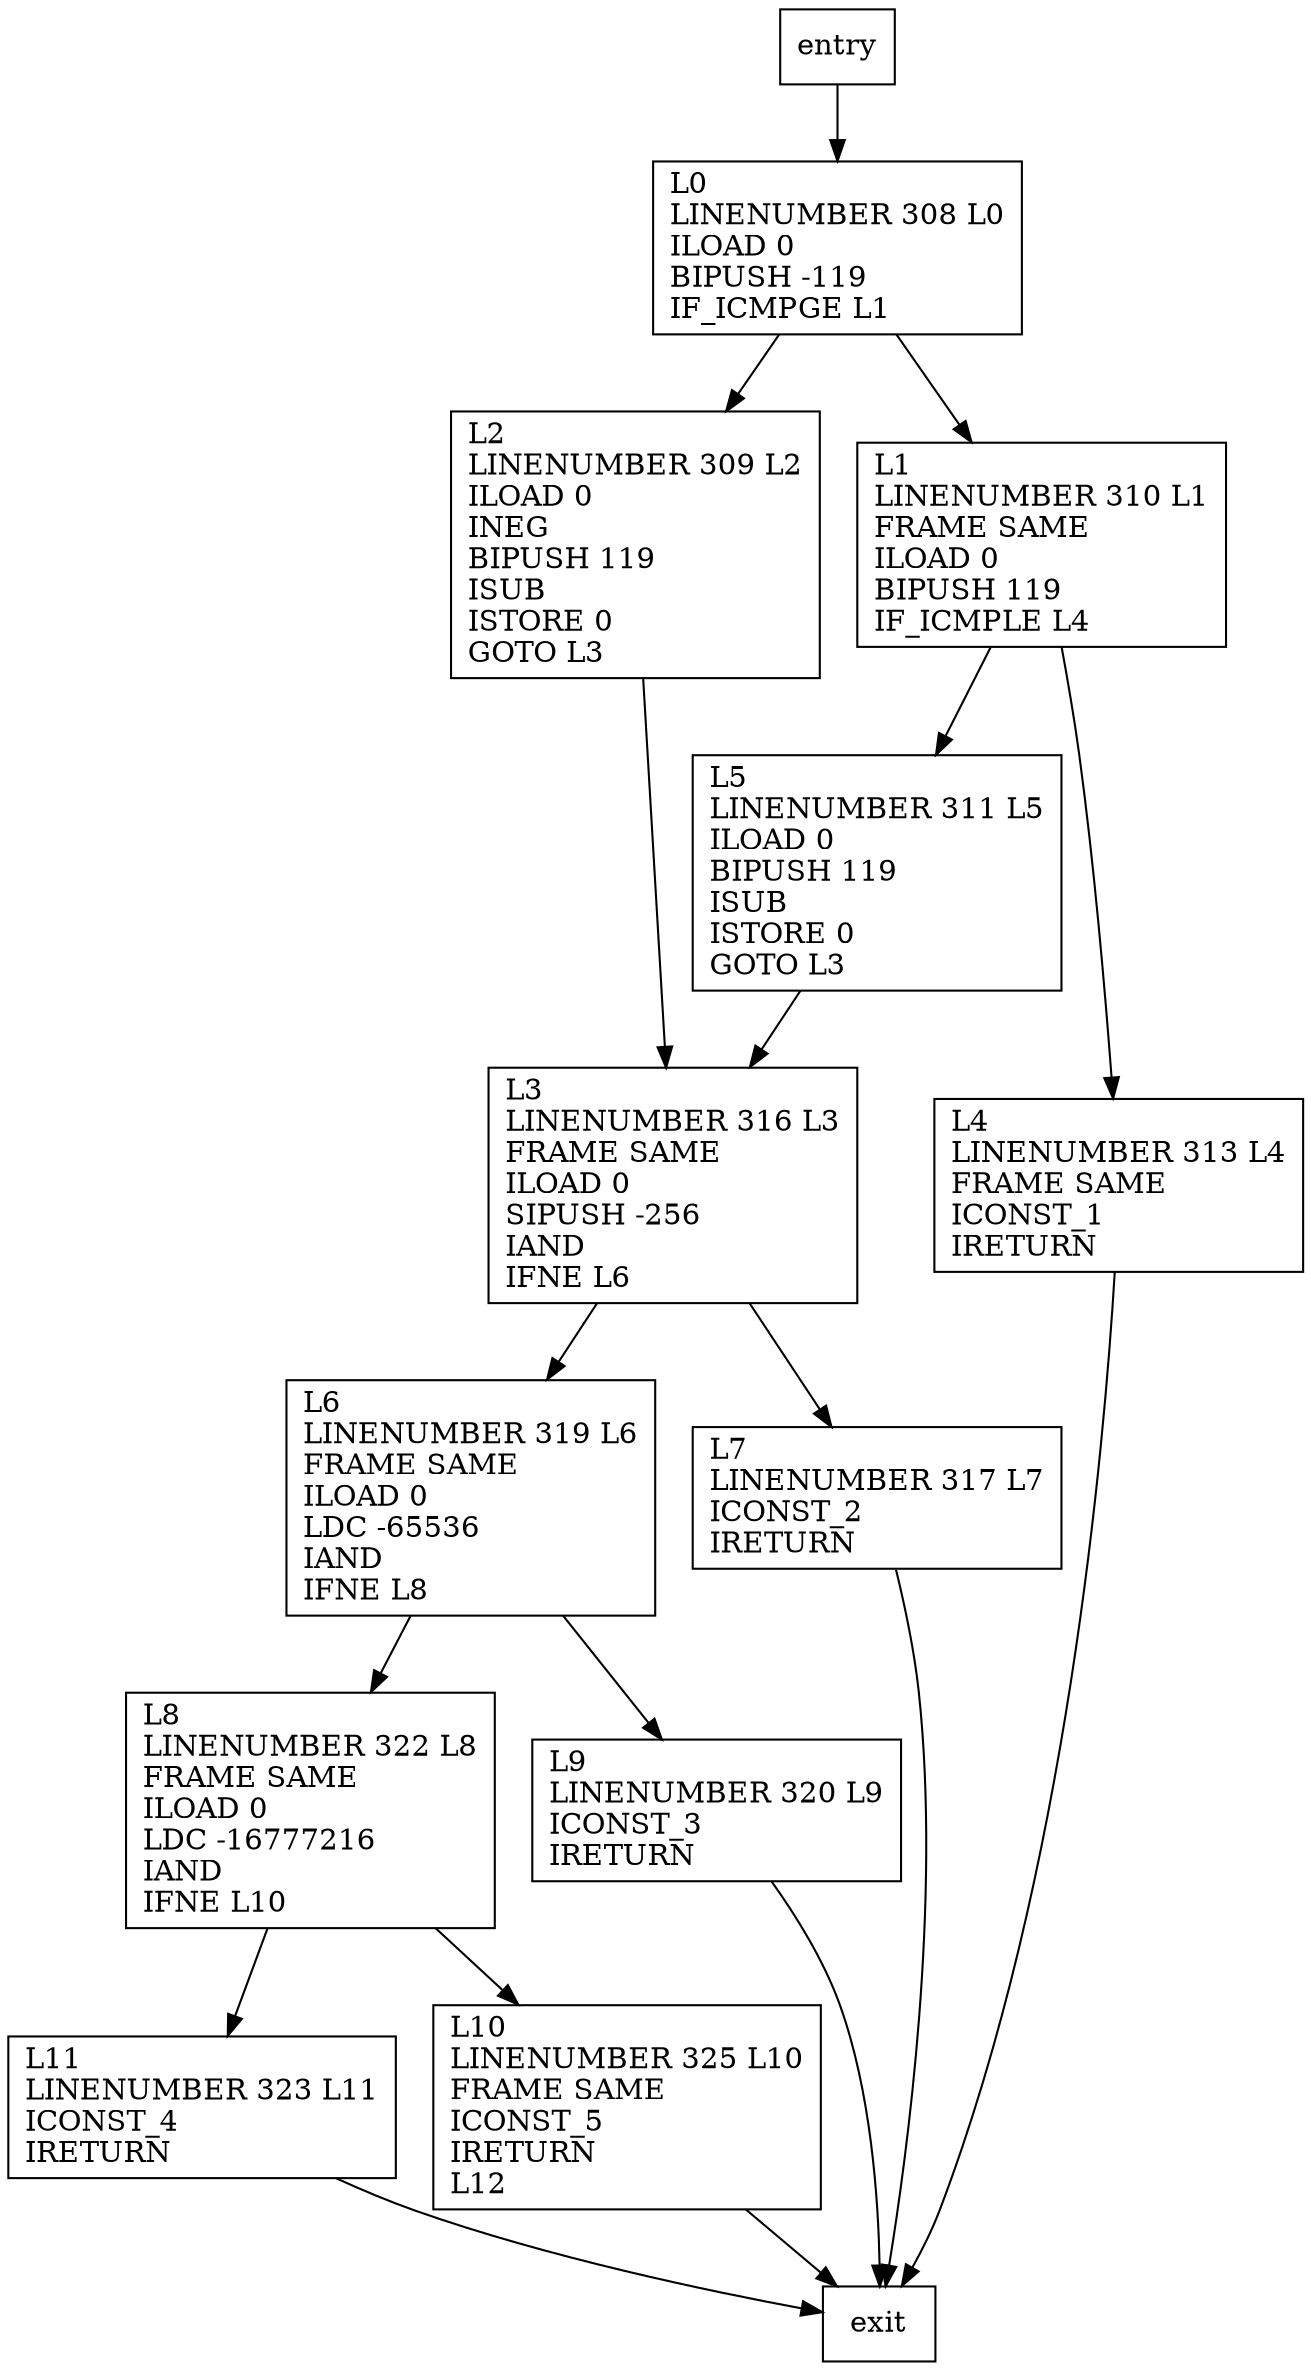 digraph getWriteIntLength {
node [shape=record];
178253813 [label="L2\lLINENUMBER 309 L2\lILOAD 0\lINEG\lBIPUSH 119\lISUB\lISTORE 0\lGOTO L3\l"];
1113285182 [label="L0\lLINENUMBER 308 L0\lILOAD 0\lBIPUSH -119\lIF_ICMPGE L1\l"];
455949464 [label="L1\lLINENUMBER 310 L1\lFRAME SAME\lILOAD 0\lBIPUSH 119\lIF_ICMPLE L4\l"];
1123296715 [label="L6\lLINENUMBER 319 L6\lFRAME SAME\lILOAD 0\lLDC -65536\lIAND\lIFNE L8\l"];
937530501 [label="L4\lLINENUMBER 313 L4\lFRAME SAME\lICONST_1\lIRETURN\l"];
32910718 [label="L11\lLINENUMBER 323 L11\lICONST_4\lIRETURN\l"];
1171958106 [label="L5\lLINENUMBER 311 L5\lILOAD 0\lBIPUSH 119\lISUB\lISTORE 0\lGOTO L3\l"];
494837716 [label="L10\lLINENUMBER 325 L10\lFRAME SAME\lICONST_5\lIRETURN\lL12\l"];
1552513639 [label="L3\lLINENUMBER 316 L3\lFRAME SAME\lILOAD 0\lSIPUSH -256\lIAND\lIFNE L6\l"];
2118596522 [label="L8\lLINENUMBER 322 L8\lFRAME SAME\lILOAD 0\lLDC -16777216\lIAND\lIFNE L10\l"];
1169806884 [label="L9\lLINENUMBER 320 L9\lICONST_3\lIRETURN\l"];
1438201264 [label="L7\lLINENUMBER 317 L7\lICONST_2\lIRETURN\l"];
entry;
exit;
1113285182 -> 178253813
1113285182 -> 455949464
455949464 -> 937530501
455949464 -> 1171958106
1123296715 -> 2118596522
1123296715 -> 1169806884
937530501 -> exit
32910718 -> exit
494837716 -> exit
1552513639 -> 1123296715
1552513639 -> 1438201264
1169806884 -> exit
178253813 -> 1552513639
entry -> 1113285182
1171958106 -> 1552513639
2118596522 -> 32910718
2118596522 -> 494837716
1438201264 -> exit
}
